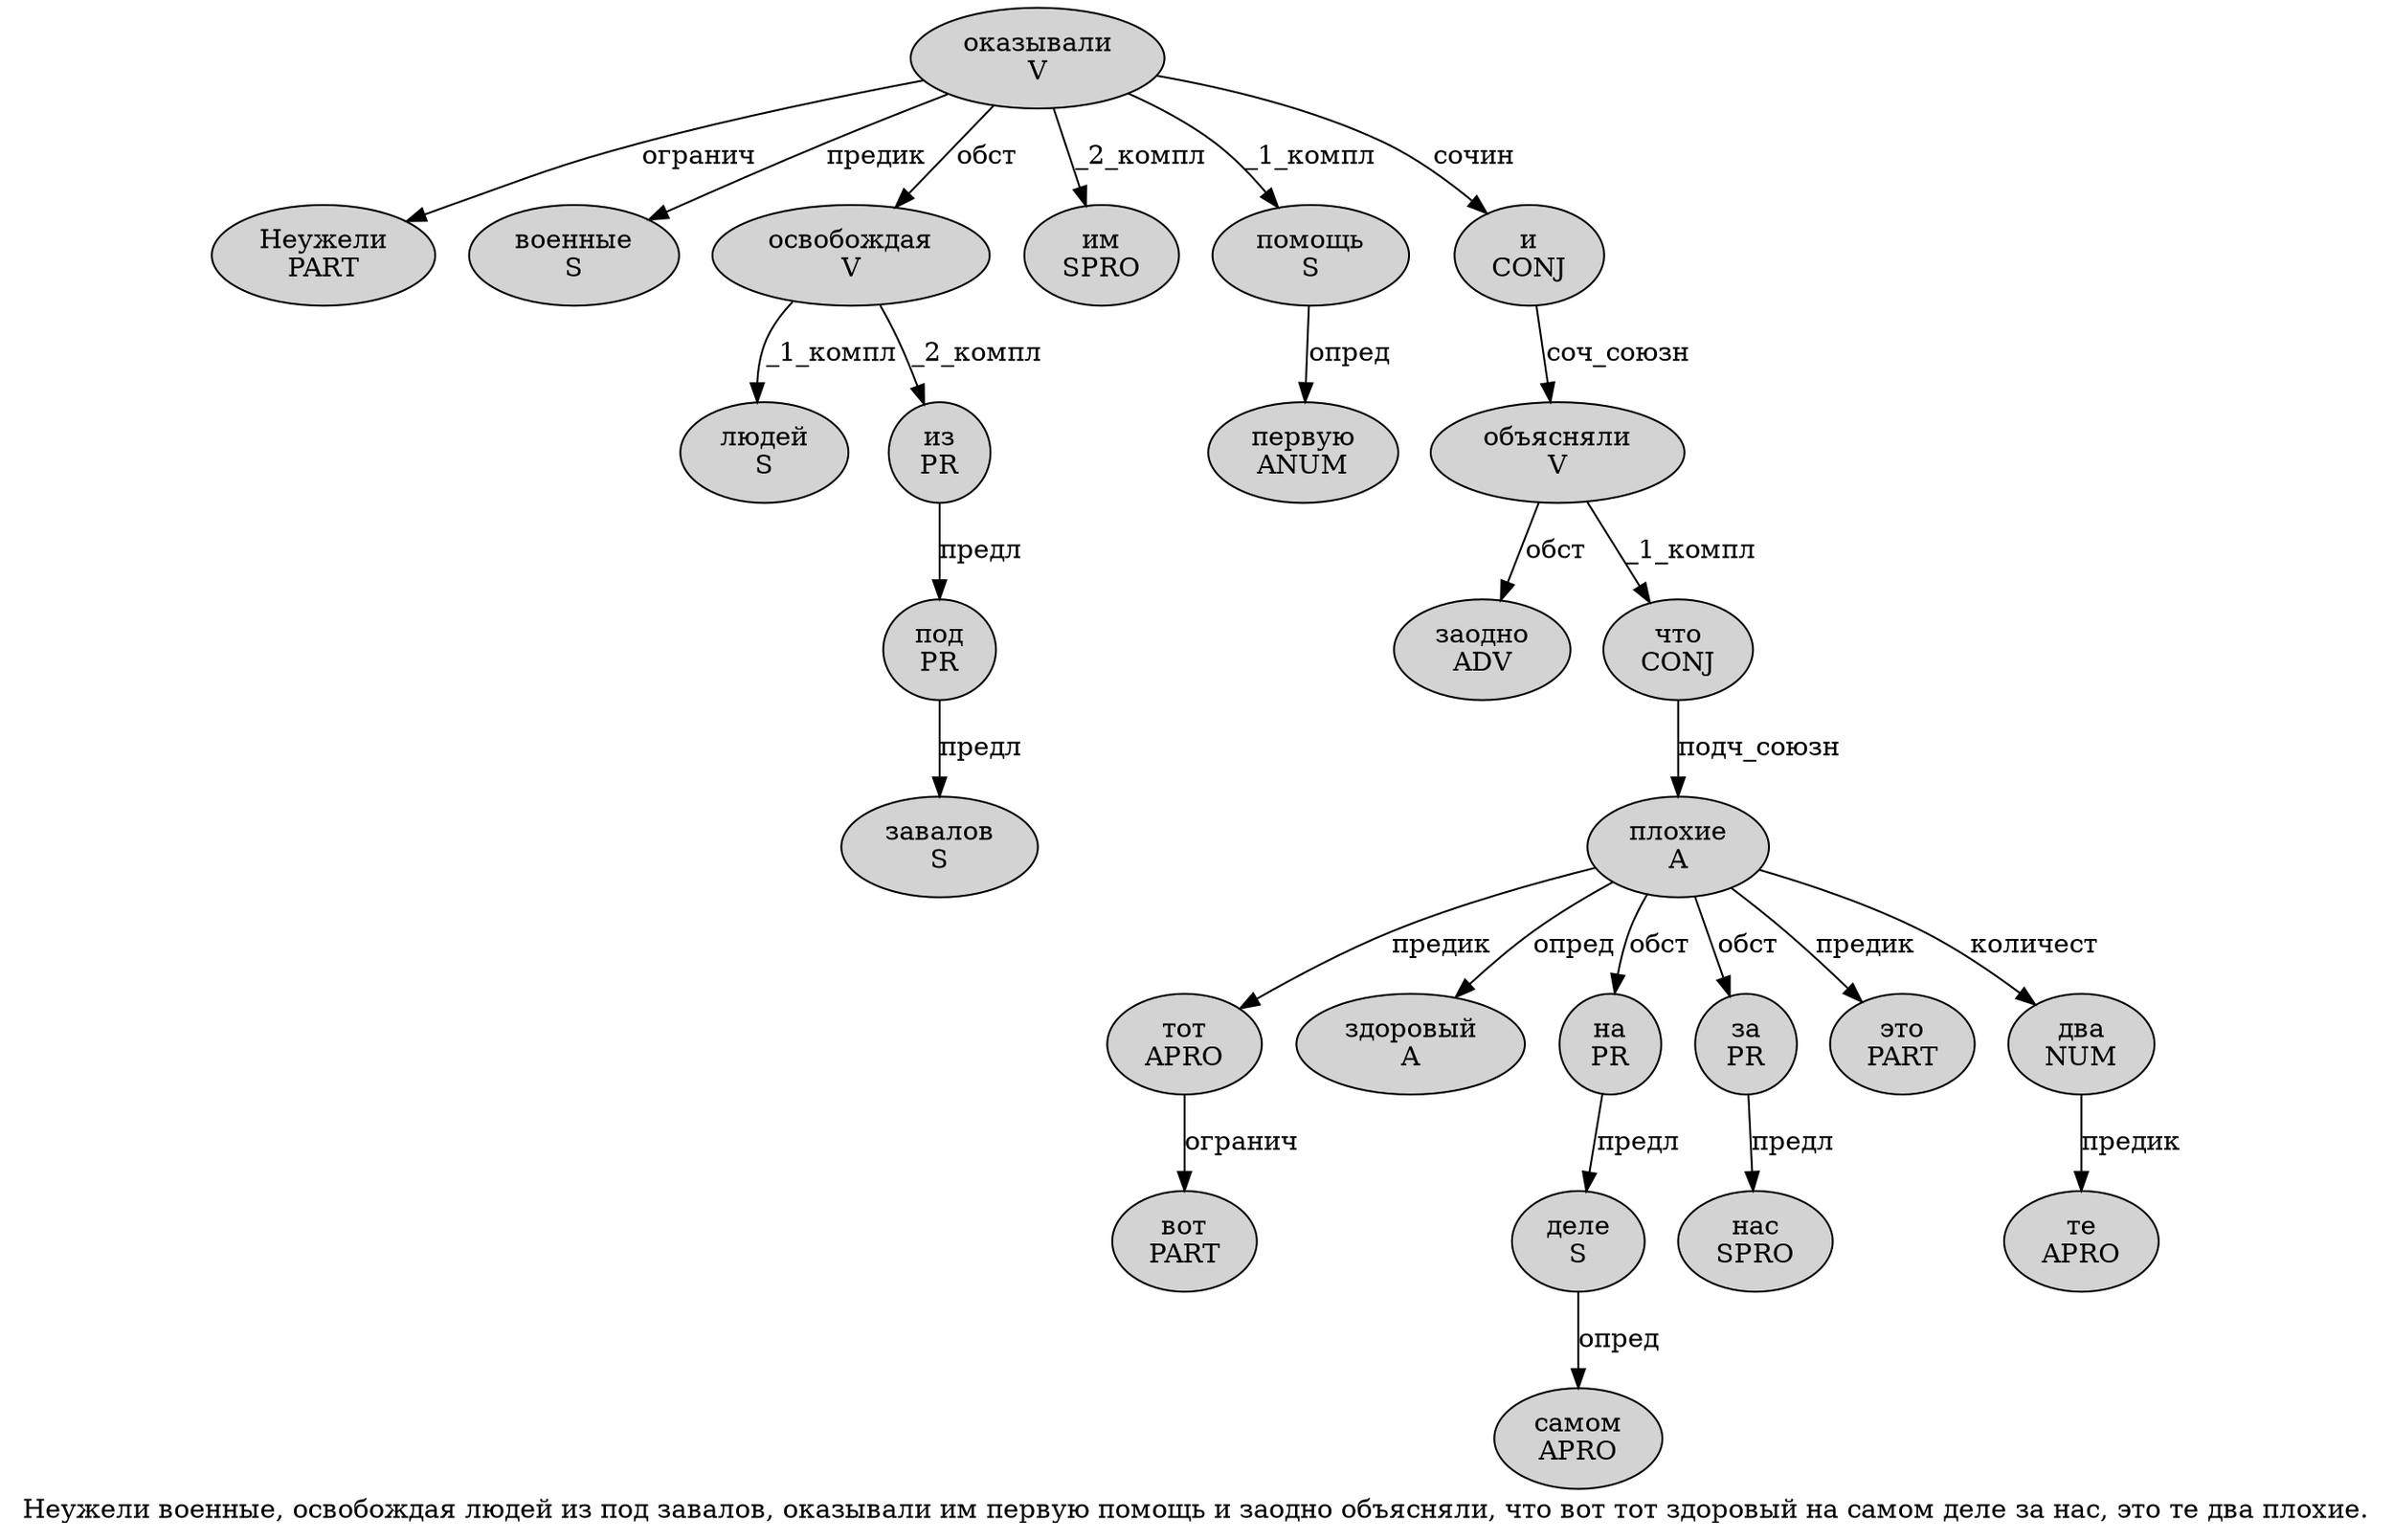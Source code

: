 digraph SENTENCE_4855 {
	graph [label="Неужели военные, освобождая людей из под завалов, оказывали им первую помощь и заодно объясняли, что вот тот здоровый на самом деле за нас, это те два плохие."]
	node [style=filled]
		0 [label="Неужели
PART" color="" fillcolor=lightgray penwidth=1 shape=ellipse]
		1 [label="военные
S" color="" fillcolor=lightgray penwidth=1 shape=ellipse]
		3 [label="освобождая
V" color="" fillcolor=lightgray penwidth=1 shape=ellipse]
		4 [label="людей
S" color="" fillcolor=lightgray penwidth=1 shape=ellipse]
		5 [label="из
PR" color="" fillcolor=lightgray penwidth=1 shape=ellipse]
		6 [label="под
PR" color="" fillcolor=lightgray penwidth=1 shape=ellipse]
		7 [label="завалов
S" color="" fillcolor=lightgray penwidth=1 shape=ellipse]
		9 [label="оказывали
V" color="" fillcolor=lightgray penwidth=1 shape=ellipse]
		10 [label="им
SPRO" color="" fillcolor=lightgray penwidth=1 shape=ellipse]
		11 [label="первую
ANUM" color="" fillcolor=lightgray penwidth=1 shape=ellipse]
		12 [label="помощь
S" color="" fillcolor=lightgray penwidth=1 shape=ellipse]
		13 [label="и
CONJ" color="" fillcolor=lightgray penwidth=1 shape=ellipse]
		14 [label="заодно
ADV" color="" fillcolor=lightgray penwidth=1 shape=ellipse]
		15 [label="объясняли
V" color="" fillcolor=lightgray penwidth=1 shape=ellipse]
		17 [label="что
CONJ" color="" fillcolor=lightgray penwidth=1 shape=ellipse]
		18 [label="вот
PART" color="" fillcolor=lightgray penwidth=1 shape=ellipse]
		19 [label="тот
APRO" color="" fillcolor=lightgray penwidth=1 shape=ellipse]
		20 [label="здоровый
A" color="" fillcolor=lightgray penwidth=1 shape=ellipse]
		21 [label="на
PR" color="" fillcolor=lightgray penwidth=1 shape=ellipse]
		22 [label="самом
APRO" color="" fillcolor=lightgray penwidth=1 shape=ellipse]
		23 [label="деле
S" color="" fillcolor=lightgray penwidth=1 shape=ellipse]
		24 [label="за
PR" color="" fillcolor=lightgray penwidth=1 shape=ellipse]
		25 [label="нас
SPRO" color="" fillcolor=lightgray penwidth=1 shape=ellipse]
		27 [label="это
PART" color="" fillcolor=lightgray penwidth=1 shape=ellipse]
		28 [label="те
APRO" color="" fillcolor=lightgray penwidth=1 shape=ellipse]
		29 [label="два
NUM" color="" fillcolor=lightgray penwidth=1 shape=ellipse]
		30 [label="плохие
A" color="" fillcolor=lightgray penwidth=1 shape=ellipse]
			12 -> 11 [label="опред"]
			19 -> 18 [label="огранич"]
			29 -> 28 [label="предик"]
			24 -> 25 [label="предл"]
			5 -> 6 [label="предл"]
			23 -> 22 [label="опред"]
			3 -> 4 [label="_1_компл"]
			3 -> 5 [label="_2_компл"]
			9 -> 0 [label="огранич"]
			9 -> 1 [label="предик"]
			9 -> 3 [label="обст"]
			9 -> 10 [label="_2_компл"]
			9 -> 12 [label="_1_компл"]
			9 -> 13 [label="сочин"]
			15 -> 14 [label="обст"]
			15 -> 17 [label="_1_компл"]
			30 -> 19 [label="предик"]
			30 -> 20 [label="опред"]
			30 -> 21 [label="обст"]
			30 -> 24 [label="обст"]
			30 -> 27 [label="предик"]
			30 -> 29 [label="количест"]
			6 -> 7 [label="предл"]
			21 -> 23 [label="предл"]
			13 -> 15 [label="соч_союзн"]
			17 -> 30 [label="подч_союзн"]
}